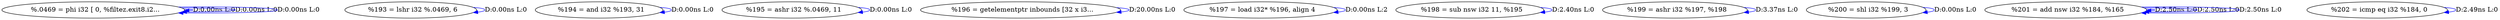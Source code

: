 digraph {
Node0x560817b0b290[label="  %.0469 = phi i32 [ 0, %filtez.exit8.i2..."];
Node0x560817b0b290 -> Node0x560817b0b290[label="D:0.00ns L:0",color=blue];
Node0x560817b0b290 -> Node0x560817b0b290[label="D:0.00ns L:0",color=blue];
Node0x560817b0b290 -> Node0x560817b0b290[label="D:0.00ns L:0",color=blue];
Node0x560817b0b370[label="  %193 = lshr i32 %.0469, 6"];
Node0x560817b0b370 -> Node0x560817b0b370[label="D:0.00ns L:0",color=blue];
Node0x560817b0b450[label="  %194 = and i32 %193, 31"];
Node0x560817b0b450 -> Node0x560817b0b450[label="D:0.00ns L:0",color=blue];
Node0x560817b0b530[label="  %195 = ashr i32 %.0469, 11"];
Node0x560817b0b530 -> Node0x560817b0b530[label="D:0.00ns L:0",color=blue];
Node0x560817b0b610[label="  %196 = getelementptr inbounds [32 x i3..."];
Node0x560817b0b610 -> Node0x560817b0b610[label="D:20.00ns L:0",color=blue];
Node0x560817b0b6f0[label="  %197 = load i32* %196, align 4"];
Node0x560817b0b6f0 -> Node0x560817b0b6f0[label="D:0.00ns L:2",color=blue];
Node0x560817b0b7d0[label="  %198 = sub nsw i32 11, %195"];
Node0x560817b0b7d0 -> Node0x560817b0b7d0[label="D:2.40ns L:0",color=blue];
Node0x560817b0b8b0[label="  %199 = ashr i32 %197, %198"];
Node0x560817b0b8b0 -> Node0x560817b0b8b0[label="D:3.37ns L:0",color=blue];
Node0x560817b0b990[label="  %200 = shl i32 %199, 3"];
Node0x560817b0b990 -> Node0x560817b0b990[label="D:0.00ns L:0",color=blue];
Node0x560817b0ba70[label="  %201 = add nsw i32 %184, %165"];
Node0x560817b0ba70 -> Node0x560817b0ba70[label="D:2.50ns L:0",color=blue];
Node0x560817b0ba70 -> Node0x560817b0ba70[label="D:2.50ns L:0",color=blue];
Node0x560817b0ba70 -> Node0x560817b0ba70[label="D:2.50ns L:0",color=blue];
Node0x560817b0bb50[label="  %202 = icmp eq i32 %184, 0"];
Node0x560817b0bb50 -> Node0x560817b0bb50[label="D:2.49ns L:0",color=blue];
}
